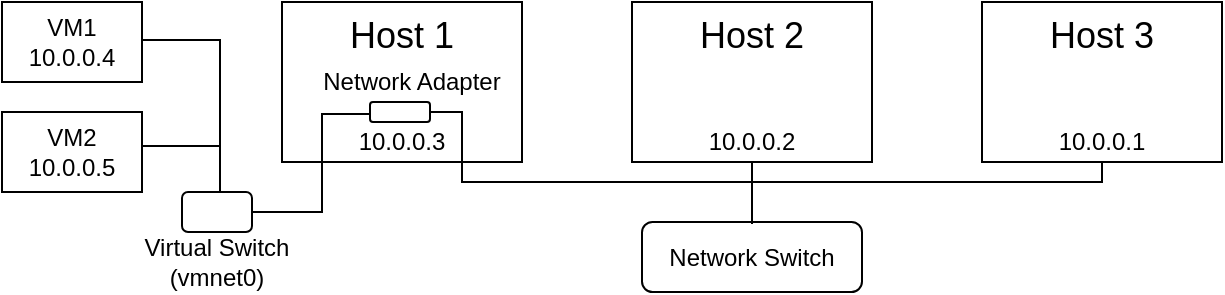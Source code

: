 <mxfile version="24.7.8">
  <diagram name="Page-1" id="hTxXZvatgoyb6T14wd80">
    <mxGraphModel dx="757" dy="681" grid="1" gridSize="10" guides="1" tooltips="1" connect="1" arrows="1" fold="1" page="1" pageScale="1" pageWidth="850" pageHeight="1100" math="0" shadow="0">
      <root>
        <mxCell id="0" />
        <mxCell id="1" parent="0" />
        <mxCell id="EDrpg-4Xwo-rZ-2k14l9-1" value="&lt;font style=&quot;font-size: 18px;&quot;&gt;Host 1&lt;/font&gt;" style="rounded=0;whiteSpace=wrap;html=1;verticalAlign=top;" vertex="1" parent="1">
          <mxGeometry x="180" y="240" width="120" height="80" as="geometry" />
        </mxCell>
        <mxCell id="EDrpg-4Xwo-rZ-2k14l9-2" value="&lt;font style=&quot;font-size: 18px;&quot;&gt;Host 2&lt;/font&gt;" style="rounded=0;whiteSpace=wrap;html=1;verticalAlign=top;" vertex="1" parent="1">
          <mxGeometry x="355" y="240" width="120" height="80" as="geometry" />
        </mxCell>
        <mxCell id="EDrpg-4Xwo-rZ-2k14l9-3" value="&lt;font style=&quot;font-size: 18px;&quot;&gt;Host 3&lt;/font&gt;" style="rounded=0;whiteSpace=wrap;html=1;verticalAlign=top;" vertex="1" parent="1">
          <mxGeometry x="530" y="240" width="120" height="80" as="geometry" />
        </mxCell>
        <mxCell id="EDrpg-4Xwo-rZ-2k14l9-6" value="Network Adapter" style="text;html=1;align=center;verticalAlign=middle;whiteSpace=wrap;rounded=0;" vertex="1" parent="1">
          <mxGeometry x="190" y="265" width="110" height="30" as="geometry" />
        </mxCell>
        <mxCell id="EDrpg-4Xwo-rZ-2k14l9-7" value="10.0.0.3" style="text;html=1;align=center;verticalAlign=middle;whiteSpace=wrap;rounded=0;" vertex="1" parent="1">
          <mxGeometry x="210" y="295" width="60" height="30" as="geometry" />
        </mxCell>
        <mxCell id="EDrpg-4Xwo-rZ-2k14l9-8" value="10.0.0.2" style="text;html=1;align=center;verticalAlign=middle;whiteSpace=wrap;rounded=0;" vertex="1" parent="1">
          <mxGeometry x="385" y="295" width="60" height="30" as="geometry" />
        </mxCell>
        <mxCell id="EDrpg-4Xwo-rZ-2k14l9-9" value="10.0.0.1" style="text;html=1;align=center;verticalAlign=middle;whiteSpace=wrap;rounded=0;" vertex="1" parent="1">
          <mxGeometry x="560" y="295" width="60" height="30" as="geometry" />
        </mxCell>
        <mxCell id="EDrpg-4Xwo-rZ-2k14l9-10" value="VM1&lt;div&gt;10.0.0.4&lt;/div&gt;" style="rounded=0;whiteSpace=wrap;html=1;" vertex="1" parent="1">
          <mxGeometry x="40" y="240" width="70" height="40" as="geometry" />
        </mxCell>
        <mxCell id="EDrpg-4Xwo-rZ-2k14l9-11" value="VM2&lt;div&gt;10.0.0.5&lt;/div&gt;" style="rounded=0;whiteSpace=wrap;html=1;" vertex="1" parent="1">
          <mxGeometry x="40" y="295" width="70" height="40" as="geometry" />
        </mxCell>
        <mxCell id="EDrpg-4Xwo-rZ-2k14l9-13" value="" style="rounded=1;whiteSpace=wrap;html=1;" vertex="1" parent="1">
          <mxGeometry x="224" y="290" width="30" height="10" as="geometry" />
        </mxCell>
        <mxCell id="EDrpg-4Xwo-rZ-2k14l9-14" value="" style="rounded=1;whiteSpace=wrap;html=1;" vertex="1" parent="1">
          <mxGeometry x="130" y="335" width="35" height="20" as="geometry" />
        </mxCell>
        <mxCell id="EDrpg-4Xwo-rZ-2k14l9-15" value="Network Switch" style="rounded=1;whiteSpace=wrap;html=1;" vertex="1" parent="1">
          <mxGeometry x="360" y="350" width="110" height="35" as="geometry" />
        </mxCell>
        <mxCell id="EDrpg-4Xwo-rZ-2k14l9-17" value="" style="edgeStyle=segmentEdgeStyle;endArrow=none;html=1;curved=0;rounded=0;endSize=8;startSize=8;entryX=0.5;entryY=0;entryDx=0;entryDy=0;endFill=0;exitX=1;exitY=0.5;exitDx=0;exitDy=0;" edge="1" parent="1" source="EDrpg-4Xwo-rZ-2k14l9-13" target="EDrpg-4Xwo-rZ-2k14l9-15">
          <mxGeometry width="50" height="50" relative="1" as="geometry">
            <mxPoint x="240" y="350" as="sourcePoint" />
            <mxPoint x="290" y="360" as="targetPoint" />
            <Array as="points">
              <mxPoint x="270" y="295" />
              <mxPoint x="270" y="330" />
              <mxPoint x="415" y="330" />
            </Array>
          </mxGeometry>
        </mxCell>
        <mxCell id="EDrpg-4Xwo-rZ-2k14l9-18" value="" style="endArrow=none;html=1;rounded=0;endFill=0;" edge="1" parent="1">
          <mxGeometry width="50" height="50" relative="1" as="geometry">
            <mxPoint x="415" y="320" as="sourcePoint" />
            <mxPoint x="415" y="351" as="targetPoint" />
          </mxGeometry>
        </mxCell>
        <mxCell id="EDrpg-4Xwo-rZ-2k14l9-20" value="" style="edgeStyle=segmentEdgeStyle;endArrow=none;html=1;curved=0;rounded=0;endSize=8;startSize=8;endFill=0;" edge="1" parent="1">
          <mxGeometry width="50" height="50" relative="1" as="geometry">
            <mxPoint x="590" y="320" as="sourcePoint" />
            <mxPoint x="416" y="350" as="targetPoint" />
            <Array as="points">
              <mxPoint x="590" y="330" />
              <mxPoint x="415" y="330" />
              <mxPoint x="415" y="350" />
            </Array>
          </mxGeometry>
        </mxCell>
        <mxCell id="EDrpg-4Xwo-rZ-2k14l9-21" value="" style="edgeStyle=segmentEdgeStyle;endArrow=none;html=1;curved=0;rounded=0;endSize=8;startSize=8;entryX=1;entryY=0.5;entryDx=0;entryDy=0;endFill=0;exitX=0;exitY=0.25;exitDx=0;exitDy=0;" edge="1" parent="1" source="EDrpg-4Xwo-rZ-2k14l9-13" target="EDrpg-4Xwo-rZ-2k14l9-14">
          <mxGeometry width="50" height="50" relative="1" as="geometry">
            <mxPoint x="219" y="296" as="sourcePoint" />
            <mxPoint x="425" y="360" as="targetPoint" />
            <Array as="points">
              <mxPoint x="224" y="296" />
              <mxPoint x="200" y="296" />
              <mxPoint x="200" y="345" />
            </Array>
          </mxGeometry>
        </mxCell>
        <mxCell id="EDrpg-4Xwo-rZ-2k14l9-22" value="" style="edgeStyle=elbowEdgeStyle;elbow=vertical;endArrow=none;html=1;curved=0;rounded=0;endSize=8;startSize=8;entryX=1.009;entryY=0.405;entryDx=0;entryDy=0;entryPerimeter=0;endFill=0;" edge="1" parent="1">
          <mxGeometry width="50" height="50" relative="1" as="geometry">
            <mxPoint x="149" y="334" as="sourcePoint" />
            <mxPoint x="110" y="259.2" as="targetPoint" />
            <Array as="points">
              <mxPoint x="129.37" y="259" />
            </Array>
          </mxGeometry>
        </mxCell>
        <mxCell id="EDrpg-4Xwo-rZ-2k14l9-23" value="" style="edgeStyle=elbowEdgeStyle;elbow=vertical;endArrow=none;html=1;curved=0;rounded=0;endSize=8;startSize=8;entryX=1.009;entryY=0.405;entryDx=0;entryDy=0;entryPerimeter=0;endFill=0;" edge="1" parent="1">
          <mxGeometry width="50" height="50" relative="1" as="geometry">
            <mxPoint x="149" y="335" as="sourcePoint" />
            <mxPoint x="110" y="312" as="targetPoint" />
            <Array as="points">
              <mxPoint x="129" y="312" />
            </Array>
          </mxGeometry>
        </mxCell>
        <mxCell id="EDrpg-4Xwo-rZ-2k14l9-24" value="Virtual Switch&lt;div&gt;(vmnet0)&lt;/div&gt;" style="text;html=1;align=center;verticalAlign=middle;whiteSpace=wrap;rounded=0;" vertex="1" parent="1">
          <mxGeometry x="101" y="355" width="93" height="30" as="geometry" />
        </mxCell>
      </root>
    </mxGraphModel>
  </diagram>
</mxfile>
